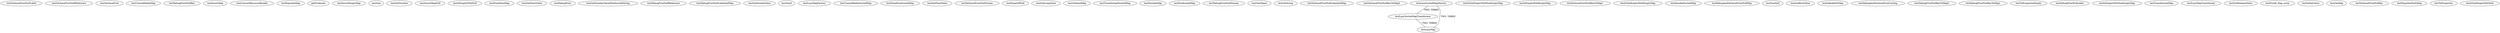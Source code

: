 digraph G {
testVerbosePrintNullLabel;
testVerbosePrintSelfReference;
testVerbosePrint;
testUnmodifiableMap;
testDebugPrintNullKey;
testInvertMap;
testConvertResourceBundle;
testPopulateMap;
getPredicate;
testInvertEmptyMap;
testSize;
testGetNumber;
testInvertMapNull;
testIsEmptyWithNull;
testFixedSizeMap;
testGetShortValue;
testDebugPrint;
testGetNumberValueWithInvalidString;
testDebugPrintSelfReference;
testDebugPrintNullLabelAndMap;
testGetDoubleValue;
testSize0;
testLazyMapFactory;
testUnmodifiableSortedMap;
testFixedSizeSortedMap;
testGetFloatValue;
testVerbosePrintNullStream;
testEmptyIfNull;
testGetLongValue;
testOrderedMap;
testTransformedSortedMap;
testIterableMap;
testPredicatedMap;
testDebugPrintNullStream;
testGetObject;
testGetString;
testVerbosePrintNullLabelAndMap;
testVerbosePrintNullKeyToMap2;
testLazySortedMapFactory;
testIsNotEmptyWithNonEmptyMap;
testIsEmptyWithEmptyMap;
testVerbosePrintNullKeyToMap1;
testIsNotEmptyWithEmptyMap;
testIterableSortedMap;
testDebugAndVerbosePrintNullMap;
testLazySortedMapTransformer;
testSizeNull;
testGetByteValue;
testSafeAddToMap;
testDebugAndVerbosePrintCasting;
testDebugPrintNullKeyToMap2;
testDebugPrintNullKeyToMap1;
testToPropertiesEmpty;
testDebugPrintNullLabel;
testIsEmptyWithNonEmptyMap;
testTransformedMap;
testLazyMapTransformer;
testGetBooleanValue;
testPutAll_Map_array;
testGetIntValue;
testGetMap;
testLazyMap;
testVerbosePrintNullKey;
testPopulateMultiMap;
testToProperties;
testIsNotEmptyWithNull;
testLazySortedMapTransformer -> testLazyMap [label=" TWO, THREE", dir=none];
testLazySortedMapFactory -> testLazySortedMapTransformer [label=" TWO, THREE", dir=none];
testLazySortedMapFactory -> testLazyMap [label=" TWO, THREE", dir=none];
}